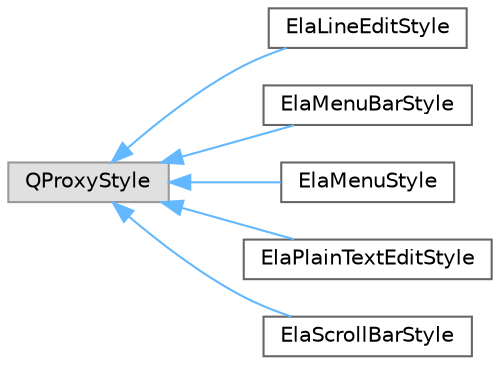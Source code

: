 digraph "类继承关系图"
{
 // LATEX_PDF_SIZE
  bgcolor="transparent";
  edge [fontname=Helvetica,fontsize=10,labelfontname=Helvetica,labelfontsize=10];
  node [fontname=Helvetica,fontsize=10,shape=box,height=0.2,width=0.4];
  rankdir="LR";
  Node0 [id="Node000000",label="QProxyStyle",height=0.2,width=0.4,color="grey60", fillcolor="#E0E0E0", style="filled",tooltip=" "];
  Node0 -> Node1 [id="edge327_Node000000_Node000001",dir="back",color="steelblue1",style="solid",tooltip=" "];
  Node1 [id="Node000001",label="ElaLineEditStyle",height=0.2,width=0.4,color="grey40", fillcolor="white", style="filled",URL="$class_ela_line_edit_style.html",tooltip=" "];
  Node0 -> Node2 [id="edge328_Node000000_Node000002",dir="back",color="steelblue1",style="solid",tooltip=" "];
  Node2 [id="Node000002",label="ElaMenuBarStyle",height=0.2,width=0.4,color="grey40", fillcolor="white", style="filled",URL="$class_ela_menu_bar_style.html",tooltip="自定义菜单栏样式类，管理菜单栏的绘制和布局"];
  Node0 -> Node3 [id="edge329_Node000000_Node000003",dir="back",color="steelblue1",style="solid",tooltip=" "];
  Node3 [id="Node000003",label="ElaMenuStyle",height=0.2,width=0.4,color="grey40", fillcolor="white", style="filled",URL="$class_ela_menu_style.html",tooltip="自定义菜单样式类，管理菜单的绘制和布局"];
  Node0 -> Node4 [id="edge330_Node000000_Node000004",dir="back",color="steelblue1",style="solid",tooltip=" "];
  Node4 [id="Node000004",label="ElaPlainTextEditStyle",height=0.2,width=0.4,color="grey40", fillcolor="white", style="filled",URL="$class_ela_plain_text_edit_style.html",tooltip="纯文本编辑框自定义样式类，管理边框和焦点指示器绘制"];
  Node0 -> Node5 [id="edge331_Node000000_Node000005",dir="back",color="steelblue1",style="solid",tooltip=" "];
  Node5 [id="Node000005",label="ElaScrollBarStyle",height=0.2,width=0.4,color="grey40", fillcolor="white", style="filled",URL="$class_ela_scroll_bar_style.html",tooltip="自定义滚动条样式类，管理滚动条的绘制和动画"];
}
